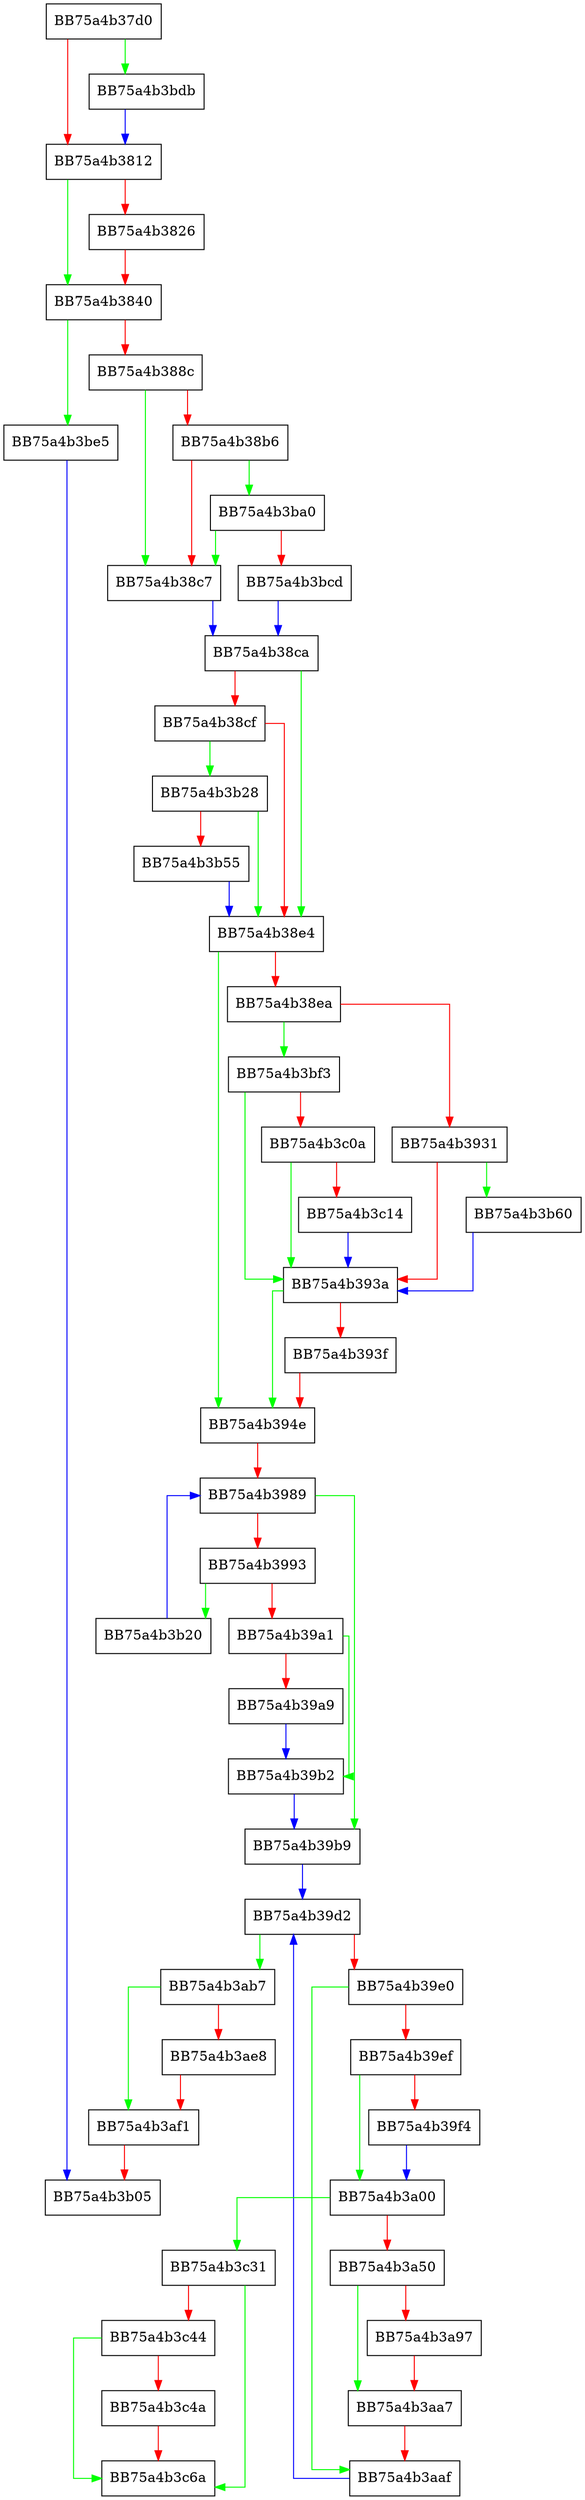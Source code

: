 digraph GetFileDataListByFileIdHelper {
  node [shape="box"];
  graph [splines=ortho];
  BB75a4b37d0 -> BB75a4b3bdb [color="green"];
  BB75a4b37d0 -> BB75a4b3812 [color="red"];
  BB75a4b3812 -> BB75a4b3840 [color="green"];
  BB75a4b3812 -> BB75a4b3826 [color="red"];
  BB75a4b3826 -> BB75a4b3840 [color="red"];
  BB75a4b3840 -> BB75a4b3be5 [color="green"];
  BB75a4b3840 -> BB75a4b388c [color="red"];
  BB75a4b388c -> BB75a4b38c7 [color="green"];
  BB75a4b388c -> BB75a4b38b6 [color="red"];
  BB75a4b38b6 -> BB75a4b3ba0 [color="green"];
  BB75a4b38b6 -> BB75a4b38c7 [color="red"];
  BB75a4b38c7 -> BB75a4b38ca [color="blue"];
  BB75a4b38ca -> BB75a4b38e4 [color="green"];
  BB75a4b38ca -> BB75a4b38cf [color="red"];
  BB75a4b38cf -> BB75a4b3b28 [color="green"];
  BB75a4b38cf -> BB75a4b38e4 [color="red"];
  BB75a4b38e4 -> BB75a4b394e [color="green"];
  BB75a4b38e4 -> BB75a4b38ea [color="red"];
  BB75a4b38ea -> BB75a4b3bf3 [color="green"];
  BB75a4b38ea -> BB75a4b3931 [color="red"];
  BB75a4b3931 -> BB75a4b3b60 [color="green"];
  BB75a4b3931 -> BB75a4b393a [color="red"];
  BB75a4b393a -> BB75a4b394e [color="green"];
  BB75a4b393a -> BB75a4b393f [color="red"];
  BB75a4b393f -> BB75a4b394e [color="red"];
  BB75a4b394e -> BB75a4b3989 [color="red"];
  BB75a4b3989 -> BB75a4b39b9 [color="green"];
  BB75a4b3989 -> BB75a4b3993 [color="red"];
  BB75a4b3993 -> BB75a4b3b20 [color="green"];
  BB75a4b3993 -> BB75a4b39a1 [color="red"];
  BB75a4b39a1 -> BB75a4b39b2 [color="green"];
  BB75a4b39a1 -> BB75a4b39a9 [color="red"];
  BB75a4b39a9 -> BB75a4b39b2 [color="blue"];
  BB75a4b39b2 -> BB75a4b39b9 [color="blue"];
  BB75a4b39b9 -> BB75a4b39d2 [color="blue"];
  BB75a4b39d2 -> BB75a4b3ab7 [color="green"];
  BB75a4b39d2 -> BB75a4b39e0 [color="red"];
  BB75a4b39e0 -> BB75a4b3aaf [color="green"];
  BB75a4b39e0 -> BB75a4b39ef [color="red"];
  BB75a4b39ef -> BB75a4b3a00 [color="green"];
  BB75a4b39ef -> BB75a4b39f4 [color="red"];
  BB75a4b39f4 -> BB75a4b3a00 [color="blue"];
  BB75a4b3a00 -> BB75a4b3c31 [color="green"];
  BB75a4b3a00 -> BB75a4b3a50 [color="red"];
  BB75a4b3a50 -> BB75a4b3aa7 [color="green"];
  BB75a4b3a50 -> BB75a4b3a97 [color="red"];
  BB75a4b3a97 -> BB75a4b3aa7 [color="red"];
  BB75a4b3aa7 -> BB75a4b3aaf [color="red"];
  BB75a4b3aaf -> BB75a4b39d2 [color="blue"];
  BB75a4b3ab7 -> BB75a4b3af1 [color="green"];
  BB75a4b3ab7 -> BB75a4b3ae8 [color="red"];
  BB75a4b3ae8 -> BB75a4b3af1 [color="red"];
  BB75a4b3af1 -> BB75a4b3b05 [color="red"];
  BB75a4b3b20 -> BB75a4b3989 [color="blue"];
  BB75a4b3b28 -> BB75a4b38e4 [color="green"];
  BB75a4b3b28 -> BB75a4b3b55 [color="red"];
  BB75a4b3b55 -> BB75a4b38e4 [color="blue"];
  BB75a4b3b60 -> BB75a4b393a [color="blue"];
  BB75a4b3ba0 -> BB75a4b38c7 [color="green"];
  BB75a4b3ba0 -> BB75a4b3bcd [color="red"];
  BB75a4b3bcd -> BB75a4b38ca [color="blue"];
  BB75a4b3bdb -> BB75a4b3812 [color="blue"];
  BB75a4b3be5 -> BB75a4b3b05 [color="blue"];
  BB75a4b3bf3 -> BB75a4b393a [color="green"];
  BB75a4b3bf3 -> BB75a4b3c0a [color="red"];
  BB75a4b3c0a -> BB75a4b393a [color="green"];
  BB75a4b3c0a -> BB75a4b3c14 [color="red"];
  BB75a4b3c14 -> BB75a4b393a [color="blue"];
  BB75a4b3c31 -> BB75a4b3c6a [color="green"];
  BB75a4b3c31 -> BB75a4b3c44 [color="red"];
  BB75a4b3c44 -> BB75a4b3c6a [color="green"];
  BB75a4b3c44 -> BB75a4b3c4a [color="red"];
  BB75a4b3c4a -> BB75a4b3c6a [color="red"];
}